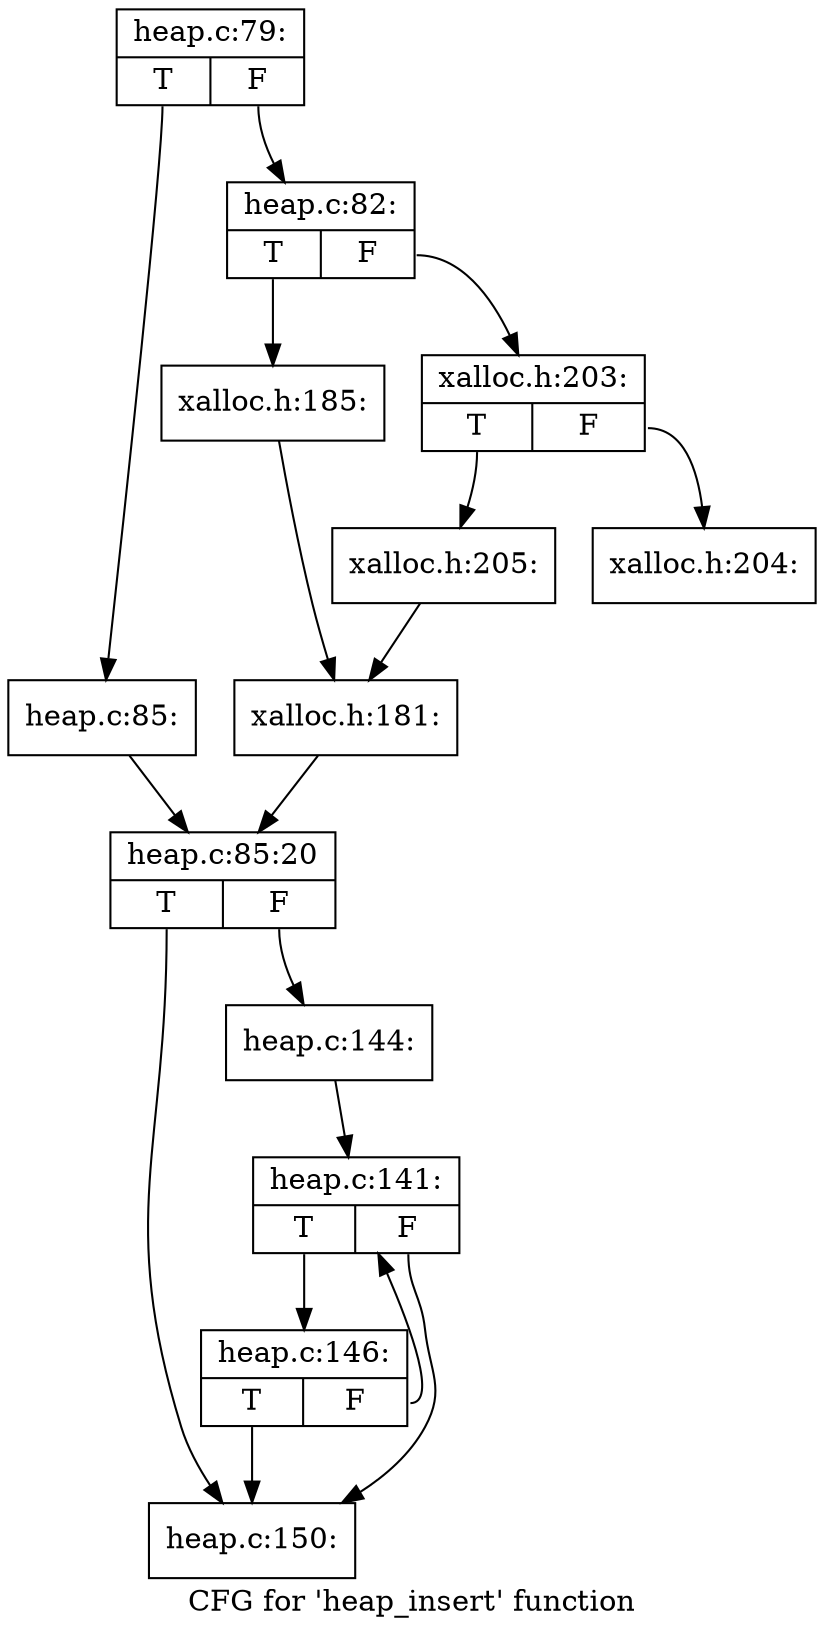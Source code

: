 digraph "CFG for 'heap_insert' function" {
	label="CFG for 'heap_insert' function";

	Node0xd7df810 [shape=record,label="{heap.c:79:|{<s0>T|<s1>F}}"];
	Node0xd7df810:s0 -> Node0xd801080;
	Node0xd7df810:s1 -> Node0xd7e6530;
	Node0xd801080 [shape=record,label="{heap.c:85:}"];
	Node0xd801080 -> Node0xd7e0d50;
	Node0xd7e6530 [shape=record,label="{heap.c:82:|{<s0>T|<s1>F}}"];
	Node0xd7e6530:s0 -> Node0xd8666d0;
	Node0xd7e6530:s1 -> Node0xd6c1680;
	Node0xd8666d0 [shape=record,label="{xalloc.h:185:}"];
	Node0xd8666d0 -> Node0xd8aaa90;
	Node0xd6c1680 [shape=record,label="{xalloc.h:203:|{<s0>T|<s1>F}}"];
	Node0xd6c1680:s0 -> Node0xd86ca20;
	Node0xd6c1680:s1 -> Node0xd89bd10;
	Node0xd89bd10 [shape=record,label="{xalloc.h:204:}"];
	Node0xd86ca20 [shape=record,label="{xalloc.h:205:}"];
	Node0xd86ca20 -> Node0xd8aaa90;
	Node0xd8aaa90 [shape=record,label="{xalloc.h:181:}"];
	Node0xd8aaa90 -> Node0xd7e0d50;
	Node0xd7e0d50 [shape=record,label="{heap.c:85:20|{<s0>T|<s1>F}}"];
	Node0xd7e0d50:s0 -> Node0xd8a82f0;
	Node0xd7e0d50:s1 -> Node0xd7f5250;
	Node0xd7f5250 [shape=record,label="{heap.c:144:}"];
	Node0xd7f5250 -> Node0xd868520;
	Node0xd868520 [shape=record,label="{heap.c:141:|{<s0>T|<s1>F}}"];
	Node0xd868520:s0 -> Node0xd89ef60;
	Node0xd868520:s1 -> Node0xd8a82f0;
	Node0xd89ef60 [shape=record,label="{heap.c:146:|{<s0>T|<s1>F}}"];
	Node0xd89ef60:s0 -> Node0xd8a82f0;
	Node0xd89ef60:s1 -> Node0xd868520;
	Node0xd8a82f0 [shape=record,label="{heap.c:150:}"];
}
